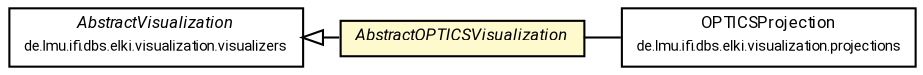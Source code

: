 #!/usr/local/bin/dot
#
# Class diagram 
# Generated by UMLGraph version R5_7_2-60-g0e99a6 (http://www.spinellis.gr/umlgraph/)
#

digraph G {
	graph [fontnames="svg"]
	edge [fontname="Roboto",fontsize=7,labelfontname="Roboto",labelfontsize=7,color="black"];
	node [fontname="Roboto",fontcolor="black",fontsize=8,shape=plaintext,margin=0,width=0,height=0];
	nodesep=0.15;
	ranksep=0.25;
	rankdir=LR;
	// de.lmu.ifi.dbs.elki.visualization.projections.OPTICSProjection
	c1211372 [label=<<table title="de.lmu.ifi.dbs.elki.visualization.projections.OPTICSProjection" border="0" cellborder="1" cellspacing="0" cellpadding="2" href="../../projections/OPTICSProjection.html" target="_parent">
		<tr><td><table border="0" cellspacing="0" cellpadding="1">
		<tr><td align="center" balign="center"> <font face="Roboto">OPTICSProjection</font> </td></tr>
		<tr><td align="center" balign="center"> <font face="Roboto" point-size="7.0">de.lmu.ifi.dbs.elki.visualization.projections</font> </td></tr>
		</table></td></tr>
		</table>>, URL="../../projections/OPTICSProjection.html"];
	// de.lmu.ifi.dbs.elki.visualization.visualizers.optics.AbstractOPTICSVisualization
	c1211436 [label=<<table title="de.lmu.ifi.dbs.elki.visualization.visualizers.optics.AbstractOPTICSVisualization" border="0" cellborder="1" cellspacing="0" cellpadding="2" bgcolor="lemonChiffon" href="AbstractOPTICSVisualization.html" target="_parent">
		<tr><td><table border="0" cellspacing="0" cellpadding="1">
		<tr><td align="center" balign="center"> <font face="Roboto"><i>AbstractOPTICSVisualization</i></font> </td></tr>
		</table></td></tr>
		</table>>, URL="AbstractOPTICSVisualization.html"];
	// de.lmu.ifi.dbs.elki.visualization.visualizers.AbstractVisualization
	c1211516 [label=<<table title="de.lmu.ifi.dbs.elki.visualization.visualizers.AbstractVisualization" border="0" cellborder="1" cellspacing="0" cellpadding="2" href="../AbstractVisualization.html" target="_parent">
		<tr><td><table border="0" cellspacing="0" cellpadding="1">
		<tr><td align="center" balign="center"> <font face="Roboto"><i>AbstractVisualization</i></font> </td></tr>
		<tr><td align="center" balign="center"> <font face="Roboto" point-size="7.0">de.lmu.ifi.dbs.elki.visualization.visualizers</font> </td></tr>
		</table></td></tr>
		</table>>, URL="../AbstractVisualization.html"];
	// de.lmu.ifi.dbs.elki.visualization.visualizers.optics.AbstractOPTICSVisualization extends de.lmu.ifi.dbs.elki.visualization.visualizers.AbstractVisualization
	c1211516 -> c1211436 [arrowtail=empty,dir=back,weight=10];
	// de.lmu.ifi.dbs.elki.visualization.visualizers.optics.AbstractOPTICSVisualization assoc de.lmu.ifi.dbs.elki.visualization.projections.OPTICSProjection
	c1211436 -> c1211372 [arrowhead=none,weight=2];
}


